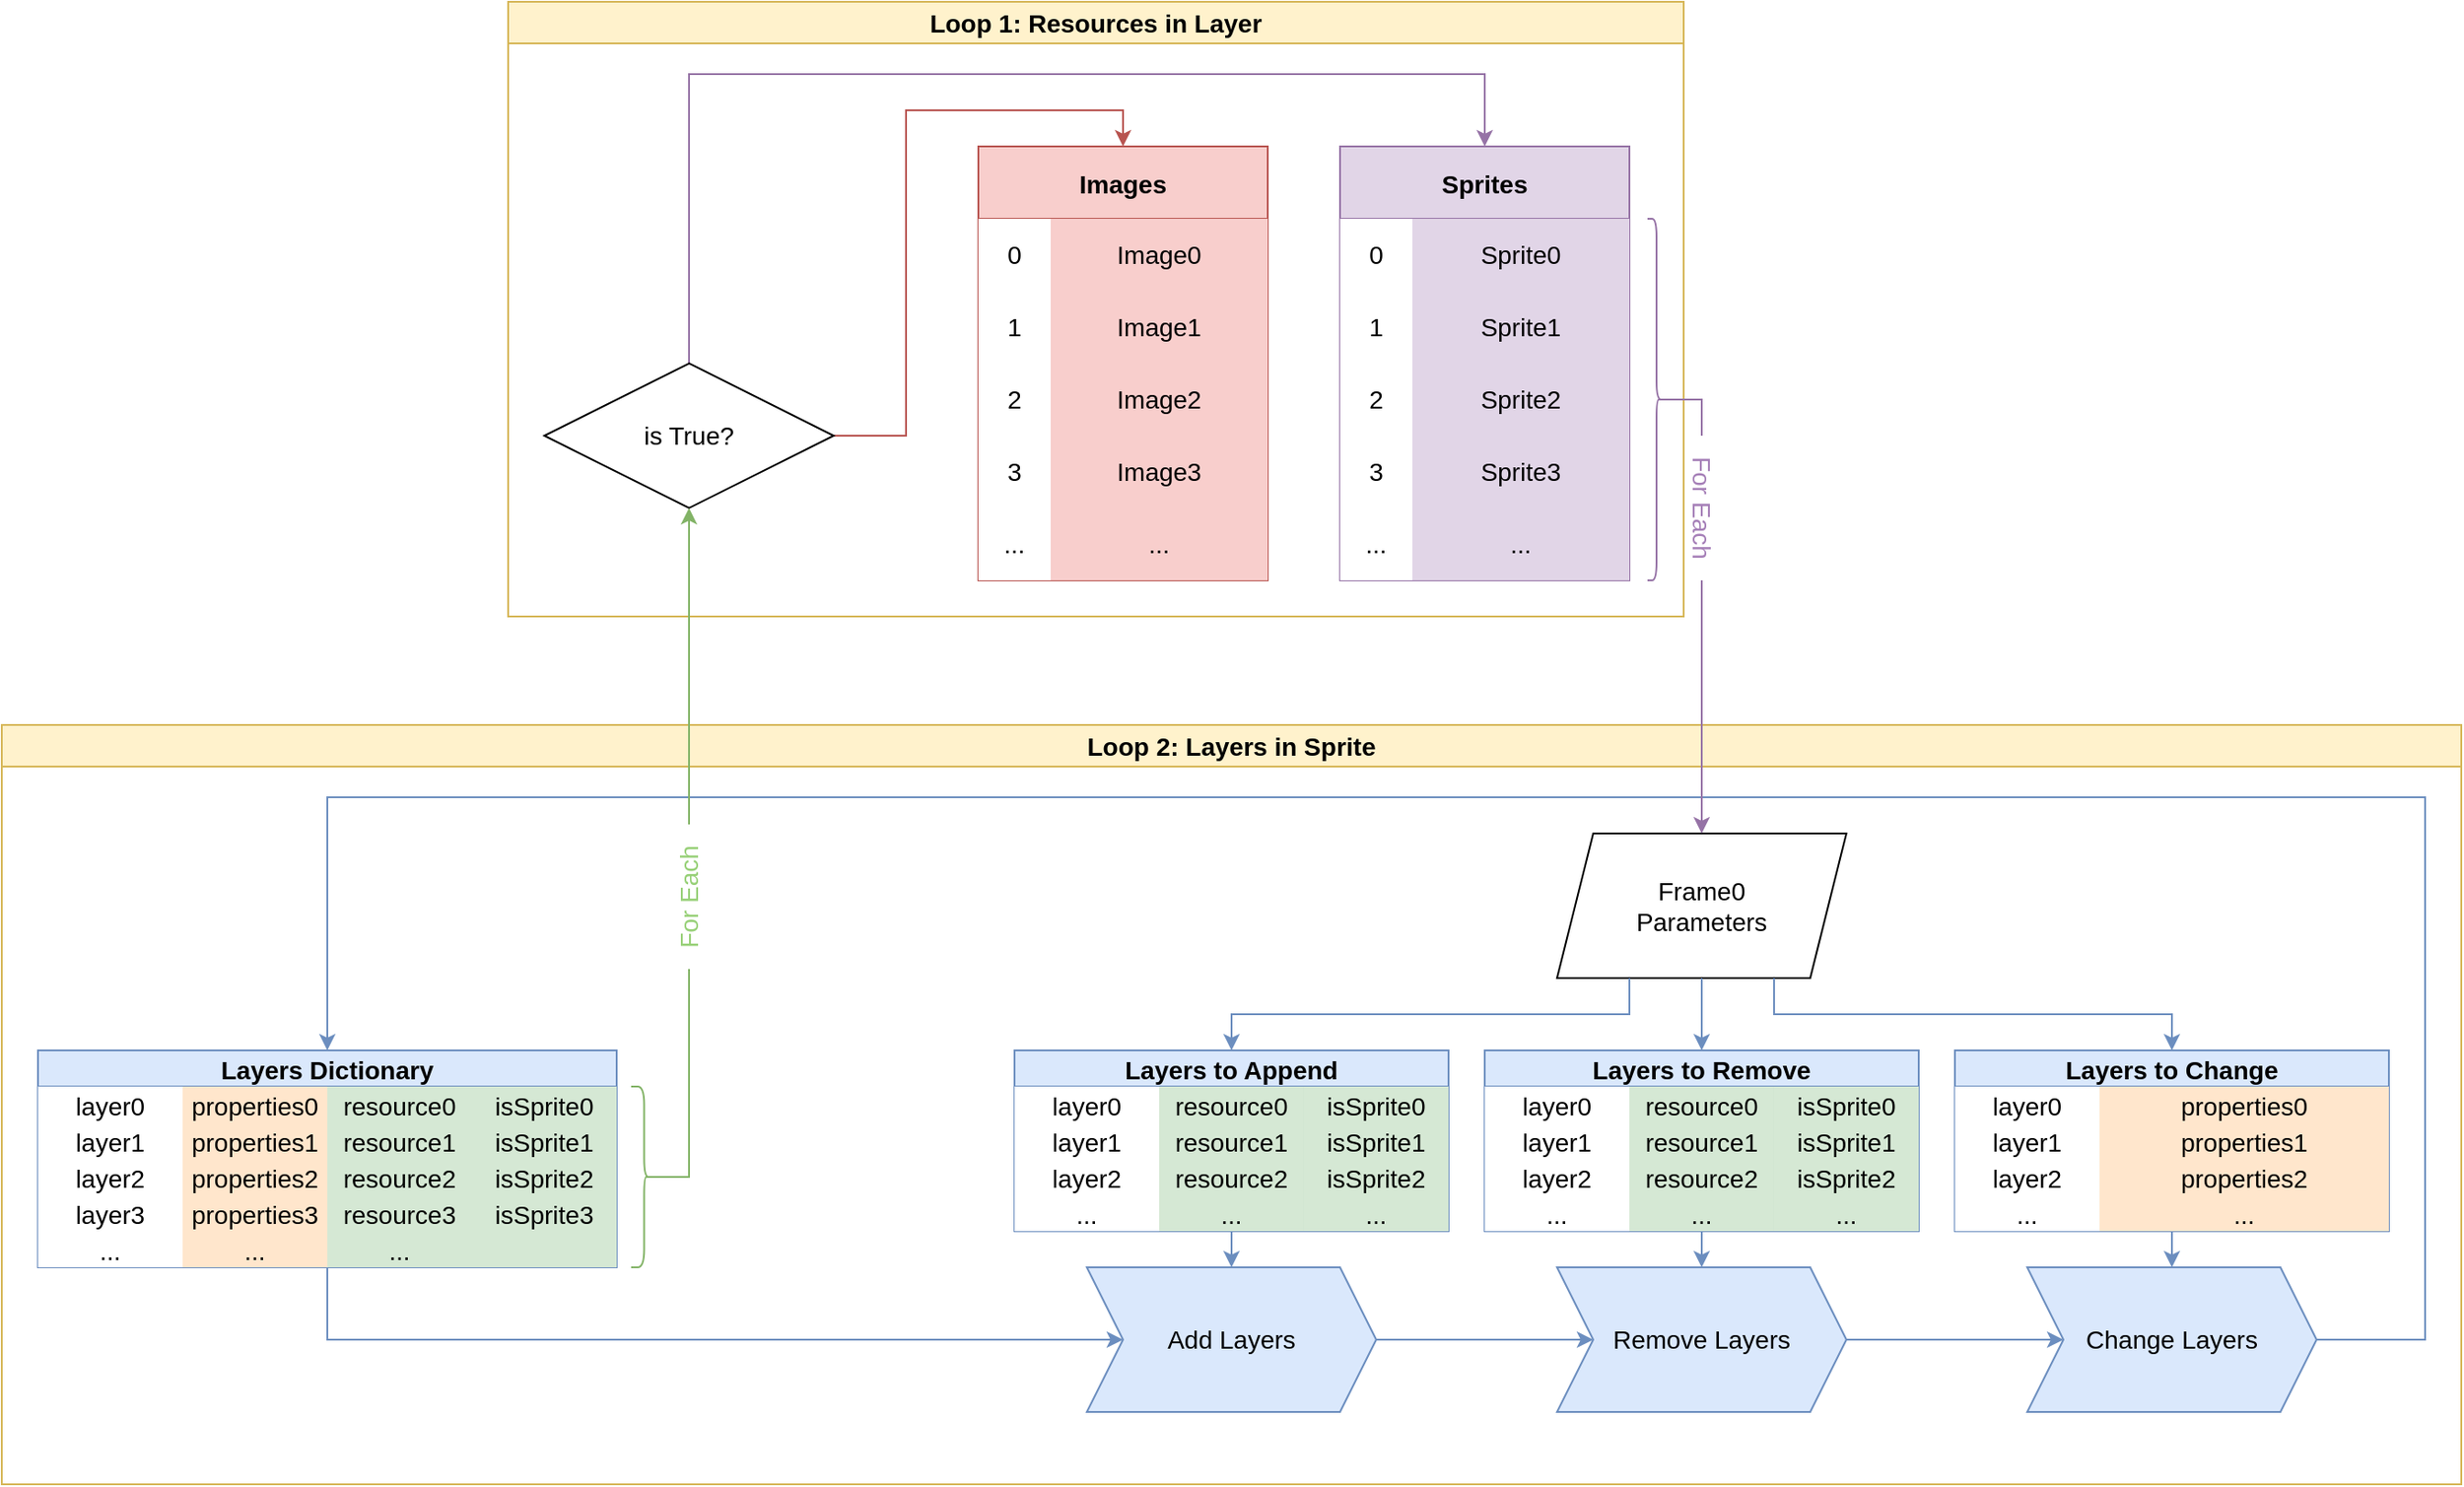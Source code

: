 <mxfile version="20.8.23" type="github">
  <diagram name="Page-1" id="c7558073-3199-34d8-9f00-42111426c3f3">
    <mxGraphModel dx="3225" dy="1462" grid="1" gridSize="10" guides="1" tooltips="1" connect="1" arrows="1" fold="1" page="0" pageScale="1" pageWidth="826" pageHeight="1169" background="#FFFFFF" math="0" shadow="0">
      <root>
        <mxCell id="0" />
        <mxCell id="1" parent="0" />
        <mxCell id="cezDRyDo6ckb8bEJlHmn-545" value="Loop 2: Layers in Sprite" style="swimlane;whiteSpace=wrap;html=1;labelBackgroundColor=none;fontSize=14;fillColor=#fff2cc;strokeColor=#d6b656;" vertex="1" parent="1">
          <mxGeometry x="-940" y="240" width="1360" height="420" as="geometry">
            <mxRectangle x="-940" y="240" width="200" height="30" as="alternateBounds" />
          </mxGeometry>
        </mxCell>
        <mxCell id="cezDRyDo6ckb8bEJlHmn-308" value="Layers to Append" style="shape=table;startSize=20;container=1;collapsible=0;childLayout=tableLayout;strokeColor=#6c8ebf;fontSize=14;fillColor=#dae8fc;fontStyle=1" vertex="1" parent="cezDRyDo6ckb8bEJlHmn-545">
          <mxGeometry x="559.99" y="180" width="240" height="100" as="geometry" />
        </mxCell>
        <mxCell id="cezDRyDo6ckb8bEJlHmn-309" value="" style="shape=tableRow;horizontal=0;startSize=0;swimlaneHead=0;swimlaneBody=0;strokeColor=inherit;top=0;left=0;bottom=0;right=0;collapsible=0;dropTarget=0;fillColor=none;points=[[0,0.5],[1,0.5]];portConstraint=eastwest;fontSize=14;" vertex="1" parent="cezDRyDo6ckb8bEJlHmn-308">
          <mxGeometry y="20" width="240" height="20" as="geometry" />
        </mxCell>
        <mxCell id="cezDRyDo6ckb8bEJlHmn-310" value="layer0" style="shape=partialRectangle;html=1;whiteSpace=wrap;connectable=0;overflow=hidden;top=0;left=0;bottom=0;right=0;pointerEvents=1;fontSize=14;" vertex="1" parent="cezDRyDo6ckb8bEJlHmn-309">
          <mxGeometry width="80" height="20" as="geometry">
            <mxRectangle width="80" height="20" as="alternateBounds" />
          </mxGeometry>
        </mxCell>
        <mxCell id="cezDRyDo6ckb8bEJlHmn-311" value="resource0" style="shape=partialRectangle;html=1;whiteSpace=wrap;connectable=0;strokeColor=#82b366;overflow=hidden;fillColor=#d5e8d4;top=0;left=0;bottom=0;right=0;pointerEvents=1;fontSize=14;" vertex="1" parent="cezDRyDo6ckb8bEJlHmn-309">
          <mxGeometry x="80" width="80" height="20" as="geometry">
            <mxRectangle width="80" height="20" as="alternateBounds" />
          </mxGeometry>
        </mxCell>
        <mxCell id="cezDRyDo6ckb8bEJlHmn-312" value="isSprite0" style="shape=partialRectangle;html=1;whiteSpace=wrap;connectable=0;strokeColor=#82b366;overflow=hidden;fillColor=#d5e8d4;top=0;left=0;bottom=0;right=0;pointerEvents=1;fontSize=14;" vertex="1" parent="cezDRyDo6ckb8bEJlHmn-309">
          <mxGeometry x="160" width="80" height="20" as="geometry">
            <mxRectangle width="80" height="20" as="alternateBounds" />
          </mxGeometry>
        </mxCell>
        <mxCell id="cezDRyDo6ckb8bEJlHmn-313" value="" style="shape=tableRow;horizontal=0;startSize=0;swimlaneHead=0;swimlaneBody=0;strokeColor=inherit;top=0;left=0;bottom=0;right=0;collapsible=0;dropTarget=0;fillColor=none;points=[[0,0.5],[1,0.5]];portConstraint=eastwest;fontSize=14;" vertex="1" parent="cezDRyDo6ckb8bEJlHmn-308">
          <mxGeometry y="40" width="240" height="20" as="geometry" />
        </mxCell>
        <mxCell id="cezDRyDo6ckb8bEJlHmn-314" value="layer1" style="shape=partialRectangle;html=1;whiteSpace=wrap;connectable=0;overflow=hidden;top=0;left=0;bottom=0;right=0;pointerEvents=1;fontSize=14;" vertex="1" parent="cezDRyDo6ckb8bEJlHmn-313">
          <mxGeometry width="80" height="20" as="geometry">
            <mxRectangle width="80" height="20" as="alternateBounds" />
          </mxGeometry>
        </mxCell>
        <mxCell id="cezDRyDo6ckb8bEJlHmn-315" value="resource1" style="shape=partialRectangle;html=1;whiteSpace=wrap;connectable=0;strokeColor=#82b366;overflow=hidden;fillColor=#d5e8d4;top=0;left=0;bottom=0;right=0;pointerEvents=1;fontSize=14;" vertex="1" parent="cezDRyDo6ckb8bEJlHmn-313">
          <mxGeometry x="80" width="80" height="20" as="geometry">
            <mxRectangle width="80" height="20" as="alternateBounds" />
          </mxGeometry>
        </mxCell>
        <mxCell id="cezDRyDo6ckb8bEJlHmn-316" value="isSprite1" style="shape=partialRectangle;html=1;whiteSpace=wrap;connectable=0;strokeColor=#82b366;overflow=hidden;fillColor=#d5e8d4;top=0;left=0;bottom=0;right=0;pointerEvents=1;fontSize=14;" vertex="1" parent="cezDRyDo6ckb8bEJlHmn-313">
          <mxGeometry x="160" width="80" height="20" as="geometry">
            <mxRectangle width="80" height="20" as="alternateBounds" />
          </mxGeometry>
        </mxCell>
        <mxCell id="cezDRyDo6ckb8bEJlHmn-317" value="" style="shape=tableRow;horizontal=0;startSize=0;swimlaneHead=0;swimlaneBody=0;strokeColor=inherit;top=0;left=0;bottom=0;right=0;collapsible=0;dropTarget=0;fillColor=none;points=[[0,0.5],[1,0.5]];portConstraint=eastwest;fontSize=14;" vertex="1" parent="cezDRyDo6ckb8bEJlHmn-308">
          <mxGeometry y="60" width="240" height="20" as="geometry" />
        </mxCell>
        <mxCell id="cezDRyDo6ckb8bEJlHmn-318" value="layer2" style="shape=partialRectangle;html=1;whiteSpace=wrap;connectable=0;overflow=hidden;top=0;left=0;bottom=0;right=0;pointerEvents=1;fontSize=14;" vertex="1" parent="cezDRyDo6ckb8bEJlHmn-317">
          <mxGeometry width="80" height="20" as="geometry">
            <mxRectangle width="80" height="20" as="alternateBounds" />
          </mxGeometry>
        </mxCell>
        <mxCell id="cezDRyDo6ckb8bEJlHmn-319" value="resource2" style="shape=partialRectangle;html=1;whiteSpace=wrap;connectable=0;strokeColor=#82b366;overflow=hidden;fillColor=#d5e8d4;top=0;left=0;bottom=0;right=0;pointerEvents=1;fontSize=14;" vertex="1" parent="cezDRyDo6ckb8bEJlHmn-317">
          <mxGeometry x="80" width="80" height="20" as="geometry">
            <mxRectangle width="80" height="20" as="alternateBounds" />
          </mxGeometry>
        </mxCell>
        <mxCell id="cezDRyDo6ckb8bEJlHmn-320" value="isSprite2" style="shape=partialRectangle;html=1;whiteSpace=wrap;connectable=0;strokeColor=#82b366;overflow=hidden;fillColor=#d5e8d4;top=0;left=0;bottom=0;right=0;pointerEvents=1;fontSize=14;" vertex="1" parent="cezDRyDo6ckb8bEJlHmn-317">
          <mxGeometry x="160" width="80" height="20" as="geometry">
            <mxRectangle width="80" height="20" as="alternateBounds" />
          </mxGeometry>
        </mxCell>
        <mxCell id="cezDRyDo6ckb8bEJlHmn-324" style="shape=tableRow;horizontal=0;startSize=0;swimlaneHead=0;swimlaneBody=0;strokeColor=inherit;top=0;left=0;bottom=0;right=0;collapsible=0;dropTarget=0;fillColor=none;points=[[0,0.5],[1,0.5]];portConstraint=eastwest;fontSize=14;" vertex="1" parent="cezDRyDo6ckb8bEJlHmn-308">
          <mxGeometry y="80" width="240" height="20" as="geometry" />
        </mxCell>
        <mxCell id="cezDRyDo6ckb8bEJlHmn-325" value="..." style="shape=partialRectangle;html=1;whiteSpace=wrap;connectable=0;overflow=hidden;top=0;left=0;bottom=0;right=0;pointerEvents=1;fontSize=14;" vertex="1" parent="cezDRyDo6ckb8bEJlHmn-324">
          <mxGeometry width="80" height="20" as="geometry">
            <mxRectangle width="80" height="20" as="alternateBounds" />
          </mxGeometry>
        </mxCell>
        <mxCell id="cezDRyDo6ckb8bEJlHmn-326" value="..." style="shape=partialRectangle;html=1;whiteSpace=wrap;connectable=0;strokeColor=#82b366;overflow=hidden;fillColor=#d5e8d4;top=0;left=0;bottom=0;right=0;pointerEvents=1;fontSize=14;" vertex="1" parent="cezDRyDo6ckb8bEJlHmn-324">
          <mxGeometry x="80" width="80" height="20" as="geometry">
            <mxRectangle width="80" height="20" as="alternateBounds" />
          </mxGeometry>
        </mxCell>
        <mxCell id="cezDRyDo6ckb8bEJlHmn-327" value="..." style="shape=partialRectangle;html=1;whiteSpace=wrap;connectable=0;strokeColor=#82b366;overflow=hidden;fillColor=#d5e8d4;top=0;left=0;bottom=0;right=0;pointerEvents=1;fontSize=14;" vertex="1" parent="cezDRyDo6ckb8bEJlHmn-324">
          <mxGeometry x="160" width="80" height="20" as="geometry">
            <mxRectangle width="80" height="20" as="alternateBounds" />
          </mxGeometry>
        </mxCell>
        <mxCell id="cezDRyDo6ckb8bEJlHmn-340" value="Layers to Remove" style="shape=table;startSize=20;container=1;collapsible=0;childLayout=tableLayout;strokeColor=#6c8ebf;fontSize=14;fillColor=#dae8fc;fontStyle=1" vertex="1" parent="cezDRyDo6ckb8bEJlHmn-545">
          <mxGeometry x="819.99" y="180" width="240" height="100" as="geometry" />
        </mxCell>
        <mxCell id="cezDRyDo6ckb8bEJlHmn-341" value="" style="shape=tableRow;horizontal=0;startSize=0;swimlaneHead=0;swimlaneBody=0;strokeColor=inherit;top=0;left=0;bottom=0;right=0;collapsible=0;dropTarget=0;fillColor=none;points=[[0,0.5],[1,0.5]];portConstraint=eastwest;fontSize=14;" vertex="1" parent="cezDRyDo6ckb8bEJlHmn-340">
          <mxGeometry y="20" width="240" height="20" as="geometry" />
        </mxCell>
        <mxCell id="cezDRyDo6ckb8bEJlHmn-342" value="layer0" style="shape=partialRectangle;html=1;whiteSpace=wrap;connectable=0;overflow=hidden;top=0;left=0;bottom=0;right=0;pointerEvents=1;fontSize=14;" vertex="1" parent="cezDRyDo6ckb8bEJlHmn-341">
          <mxGeometry width="80" height="20" as="geometry">
            <mxRectangle width="80" height="20" as="alternateBounds" />
          </mxGeometry>
        </mxCell>
        <mxCell id="cezDRyDo6ckb8bEJlHmn-343" value="resource0" style="shape=partialRectangle;html=1;whiteSpace=wrap;connectable=0;strokeColor=#82b366;overflow=hidden;fillColor=#d5e8d4;top=0;left=0;bottom=0;right=0;pointerEvents=1;fontSize=14;" vertex="1" parent="cezDRyDo6ckb8bEJlHmn-341">
          <mxGeometry x="80" width="80" height="20" as="geometry">
            <mxRectangle width="80" height="20" as="alternateBounds" />
          </mxGeometry>
        </mxCell>
        <mxCell id="cezDRyDo6ckb8bEJlHmn-344" value="isSprite0" style="shape=partialRectangle;html=1;whiteSpace=wrap;connectable=0;strokeColor=#82b366;overflow=hidden;fillColor=#d5e8d4;top=0;left=0;bottom=0;right=0;pointerEvents=1;fontSize=14;" vertex="1" parent="cezDRyDo6ckb8bEJlHmn-341">
          <mxGeometry x="160" width="80" height="20" as="geometry">
            <mxRectangle width="80" height="20" as="alternateBounds" />
          </mxGeometry>
        </mxCell>
        <mxCell id="cezDRyDo6ckb8bEJlHmn-345" value="" style="shape=tableRow;horizontal=0;startSize=0;swimlaneHead=0;swimlaneBody=0;strokeColor=inherit;top=0;left=0;bottom=0;right=0;collapsible=0;dropTarget=0;fillColor=none;points=[[0,0.5],[1,0.5]];portConstraint=eastwest;fontSize=14;" vertex="1" parent="cezDRyDo6ckb8bEJlHmn-340">
          <mxGeometry y="40" width="240" height="20" as="geometry" />
        </mxCell>
        <mxCell id="cezDRyDo6ckb8bEJlHmn-346" value="layer1" style="shape=partialRectangle;html=1;whiteSpace=wrap;connectable=0;overflow=hidden;top=0;left=0;bottom=0;right=0;pointerEvents=1;fontSize=14;" vertex="1" parent="cezDRyDo6ckb8bEJlHmn-345">
          <mxGeometry width="80" height="20" as="geometry">
            <mxRectangle width="80" height="20" as="alternateBounds" />
          </mxGeometry>
        </mxCell>
        <mxCell id="cezDRyDo6ckb8bEJlHmn-347" value="resource1" style="shape=partialRectangle;html=1;whiteSpace=wrap;connectable=0;strokeColor=#82b366;overflow=hidden;fillColor=#d5e8d4;top=0;left=0;bottom=0;right=0;pointerEvents=1;fontSize=14;" vertex="1" parent="cezDRyDo6ckb8bEJlHmn-345">
          <mxGeometry x="80" width="80" height="20" as="geometry">
            <mxRectangle width="80" height="20" as="alternateBounds" />
          </mxGeometry>
        </mxCell>
        <mxCell id="cezDRyDo6ckb8bEJlHmn-348" value="isSprite1" style="shape=partialRectangle;html=1;whiteSpace=wrap;connectable=0;strokeColor=#82b366;overflow=hidden;fillColor=#d5e8d4;top=0;left=0;bottom=0;right=0;pointerEvents=1;fontSize=14;" vertex="1" parent="cezDRyDo6ckb8bEJlHmn-345">
          <mxGeometry x="160" width="80" height="20" as="geometry">
            <mxRectangle width="80" height="20" as="alternateBounds" />
          </mxGeometry>
        </mxCell>
        <mxCell id="cezDRyDo6ckb8bEJlHmn-349" value="" style="shape=tableRow;horizontal=0;startSize=0;swimlaneHead=0;swimlaneBody=0;strokeColor=inherit;top=0;left=0;bottom=0;right=0;collapsible=0;dropTarget=0;fillColor=none;points=[[0,0.5],[1,0.5]];portConstraint=eastwest;fontSize=14;" vertex="1" parent="cezDRyDo6ckb8bEJlHmn-340">
          <mxGeometry y="60" width="240" height="20" as="geometry" />
        </mxCell>
        <mxCell id="cezDRyDo6ckb8bEJlHmn-350" value="layer2" style="shape=partialRectangle;html=1;whiteSpace=wrap;connectable=0;overflow=hidden;top=0;left=0;bottom=0;right=0;pointerEvents=1;fontSize=14;" vertex="1" parent="cezDRyDo6ckb8bEJlHmn-349">
          <mxGeometry width="80" height="20" as="geometry">
            <mxRectangle width="80" height="20" as="alternateBounds" />
          </mxGeometry>
        </mxCell>
        <mxCell id="cezDRyDo6ckb8bEJlHmn-351" value="resource2" style="shape=partialRectangle;html=1;whiteSpace=wrap;connectable=0;strokeColor=#82b366;overflow=hidden;fillColor=#d5e8d4;top=0;left=0;bottom=0;right=0;pointerEvents=1;fontSize=14;" vertex="1" parent="cezDRyDo6ckb8bEJlHmn-349">
          <mxGeometry x="80" width="80" height="20" as="geometry">
            <mxRectangle width="80" height="20" as="alternateBounds" />
          </mxGeometry>
        </mxCell>
        <mxCell id="cezDRyDo6ckb8bEJlHmn-352" value="isSprite2" style="shape=partialRectangle;html=1;whiteSpace=wrap;connectable=0;strokeColor=#82b366;overflow=hidden;fillColor=#d5e8d4;top=0;left=0;bottom=0;right=0;pointerEvents=1;fontSize=14;" vertex="1" parent="cezDRyDo6ckb8bEJlHmn-349">
          <mxGeometry x="160" width="80" height="20" as="geometry">
            <mxRectangle width="80" height="20" as="alternateBounds" />
          </mxGeometry>
        </mxCell>
        <mxCell id="cezDRyDo6ckb8bEJlHmn-353" style="shape=tableRow;horizontal=0;startSize=0;swimlaneHead=0;swimlaneBody=0;strokeColor=inherit;top=0;left=0;bottom=0;right=0;collapsible=0;dropTarget=0;fillColor=none;points=[[0,0.5],[1,0.5]];portConstraint=eastwest;fontSize=14;" vertex="1" parent="cezDRyDo6ckb8bEJlHmn-340">
          <mxGeometry y="80" width="240" height="20" as="geometry" />
        </mxCell>
        <mxCell id="cezDRyDo6ckb8bEJlHmn-354" value="..." style="shape=partialRectangle;html=1;whiteSpace=wrap;connectable=0;overflow=hidden;top=0;left=0;bottom=0;right=0;pointerEvents=1;fontSize=14;" vertex="1" parent="cezDRyDo6ckb8bEJlHmn-353">
          <mxGeometry width="80" height="20" as="geometry">
            <mxRectangle width="80" height="20" as="alternateBounds" />
          </mxGeometry>
        </mxCell>
        <mxCell id="cezDRyDo6ckb8bEJlHmn-355" value="..." style="shape=partialRectangle;html=1;whiteSpace=wrap;connectable=0;strokeColor=#82b366;overflow=hidden;fillColor=#d5e8d4;top=0;left=0;bottom=0;right=0;pointerEvents=1;fontSize=14;" vertex="1" parent="cezDRyDo6ckb8bEJlHmn-353">
          <mxGeometry x="80" width="80" height="20" as="geometry">
            <mxRectangle width="80" height="20" as="alternateBounds" />
          </mxGeometry>
        </mxCell>
        <mxCell id="cezDRyDo6ckb8bEJlHmn-356" value="..." style="shape=partialRectangle;html=1;whiteSpace=wrap;connectable=0;strokeColor=#82b366;overflow=hidden;fillColor=#d5e8d4;top=0;left=0;bottom=0;right=0;pointerEvents=1;fontSize=14;" vertex="1" parent="cezDRyDo6ckb8bEJlHmn-353">
          <mxGeometry x="160" width="80" height="20" as="geometry">
            <mxRectangle width="80" height="20" as="alternateBounds" />
          </mxGeometry>
        </mxCell>
        <mxCell id="cezDRyDo6ckb8bEJlHmn-357" value="Layers to Change" style="shape=table;startSize=20;container=1;collapsible=0;childLayout=tableLayout;strokeColor=#6c8ebf;fontSize=14;fillColor=#dae8fc;fontStyle=1" vertex="1" parent="cezDRyDo6ckb8bEJlHmn-545">
          <mxGeometry x="1079.99" y="180" width="240" height="100" as="geometry" />
        </mxCell>
        <mxCell id="cezDRyDo6ckb8bEJlHmn-358" value="" style="shape=tableRow;horizontal=0;startSize=0;swimlaneHead=0;swimlaneBody=0;strokeColor=inherit;top=0;left=0;bottom=0;right=0;collapsible=0;dropTarget=0;fillColor=none;points=[[0,0.5],[1,0.5]];portConstraint=eastwest;fontSize=14;" vertex="1" parent="cezDRyDo6ckb8bEJlHmn-357">
          <mxGeometry y="20" width="240" height="20" as="geometry" />
        </mxCell>
        <mxCell id="cezDRyDo6ckb8bEJlHmn-359" value="layer0" style="shape=partialRectangle;html=1;whiteSpace=wrap;connectable=0;overflow=hidden;top=0;left=0;bottom=0;right=0;pointerEvents=1;fontSize=14;" vertex="1" parent="cezDRyDo6ckb8bEJlHmn-358">
          <mxGeometry width="80" height="20" as="geometry">
            <mxRectangle width="80" height="20" as="alternateBounds" />
          </mxGeometry>
        </mxCell>
        <mxCell id="cezDRyDo6ckb8bEJlHmn-360" value="properties0" style="shape=partialRectangle;html=1;whiteSpace=wrap;connectable=0;strokeColor=#d79b00;overflow=hidden;fillColor=#ffe6cc;top=0;left=0;bottom=0;right=0;pointerEvents=1;fontSize=14;" vertex="1" parent="cezDRyDo6ckb8bEJlHmn-358">
          <mxGeometry x="80" width="160" height="20" as="geometry">
            <mxRectangle width="160" height="20" as="alternateBounds" />
          </mxGeometry>
        </mxCell>
        <mxCell id="cezDRyDo6ckb8bEJlHmn-362" value="" style="shape=tableRow;horizontal=0;startSize=0;swimlaneHead=0;swimlaneBody=0;strokeColor=inherit;top=0;left=0;bottom=0;right=0;collapsible=0;dropTarget=0;fillColor=none;points=[[0,0.5],[1,0.5]];portConstraint=eastwest;fontSize=14;" vertex="1" parent="cezDRyDo6ckb8bEJlHmn-357">
          <mxGeometry y="40" width="240" height="20" as="geometry" />
        </mxCell>
        <mxCell id="cezDRyDo6ckb8bEJlHmn-363" value="layer1" style="shape=partialRectangle;html=1;whiteSpace=wrap;connectable=0;overflow=hidden;top=0;left=0;bottom=0;right=0;pointerEvents=1;fontSize=14;" vertex="1" parent="cezDRyDo6ckb8bEJlHmn-362">
          <mxGeometry width="80" height="20" as="geometry">
            <mxRectangle width="80" height="20" as="alternateBounds" />
          </mxGeometry>
        </mxCell>
        <mxCell id="cezDRyDo6ckb8bEJlHmn-364" value="properties1" style="shape=partialRectangle;html=1;whiteSpace=wrap;connectable=0;strokeColor=#d79b00;overflow=hidden;fillColor=#ffe6cc;top=0;left=0;bottom=0;right=0;pointerEvents=1;fontSize=14;" vertex="1" parent="cezDRyDo6ckb8bEJlHmn-362">
          <mxGeometry x="80" width="160" height="20" as="geometry">
            <mxRectangle width="160" height="20" as="alternateBounds" />
          </mxGeometry>
        </mxCell>
        <mxCell id="cezDRyDo6ckb8bEJlHmn-366" value="" style="shape=tableRow;horizontal=0;startSize=0;swimlaneHead=0;swimlaneBody=0;strokeColor=inherit;top=0;left=0;bottom=0;right=0;collapsible=0;dropTarget=0;fillColor=none;points=[[0,0.5],[1,0.5]];portConstraint=eastwest;fontSize=14;" vertex="1" parent="cezDRyDo6ckb8bEJlHmn-357">
          <mxGeometry y="60" width="240" height="20" as="geometry" />
        </mxCell>
        <mxCell id="cezDRyDo6ckb8bEJlHmn-367" value="layer2" style="shape=partialRectangle;html=1;whiteSpace=wrap;connectable=0;overflow=hidden;top=0;left=0;bottom=0;right=0;pointerEvents=1;fontSize=14;" vertex="1" parent="cezDRyDo6ckb8bEJlHmn-366">
          <mxGeometry width="80" height="20" as="geometry">
            <mxRectangle width="80" height="20" as="alternateBounds" />
          </mxGeometry>
        </mxCell>
        <mxCell id="cezDRyDo6ckb8bEJlHmn-368" value="properties2" style="shape=partialRectangle;html=1;whiteSpace=wrap;connectable=0;strokeColor=#d79b00;overflow=hidden;fillColor=#ffe6cc;top=0;left=0;bottom=0;right=0;pointerEvents=1;fontSize=14;" vertex="1" parent="cezDRyDo6ckb8bEJlHmn-366">
          <mxGeometry x="80" width="160" height="20" as="geometry">
            <mxRectangle width="160" height="20" as="alternateBounds" />
          </mxGeometry>
        </mxCell>
        <mxCell id="cezDRyDo6ckb8bEJlHmn-370" style="shape=tableRow;horizontal=0;startSize=0;swimlaneHead=0;swimlaneBody=0;strokeColor=inherit;top=0;left=0;bottom=0;right=0;collapsible=0;dropTarget=0;fillColor=none;points=[[0,0.5],[1,0.5]];portConstraint=eastwest;fontSize=14;" vertex="1" parent="cezDRyDo6ckb8bEJlHmn-357">
          <mxGeometry y="80" width="240" height="20" as="geometry" />
        </mxCell>
        <mxCell id="cezDRyDo6ckb8bEJlHmn-371" value="..." style="shape=partialRectangle;html=1;whiteSpace=wrap;connectable=0;overflow=hidden;top=0;left=0;bottom=0;right=0;pointerEvents=1;fontSize=14;" vertex="1" parent="cezDRyDo6ckb8bEJlHmn-370">
          <mxGeometry width="80" height="20" as="geometry">
            <mxRectangle width="80" height="20" as="alternateBounds" />
          </mxGeometry>
        </mxCell>
        <mxCell id="cezDRyDo6ckb8bEJlHmn-372" value="..." style="shape=partialRectangle;html=1;whiteSpace=wrap;connectable=0;strokeColor=#d79b00;overflow=hidden;fillColor=#ffe6cc;top=0;left=0;bottom=0;right=0;pointerEvents=1;fontSize=14;" vertex="1" parent="cezDRyDo6ckb8bEJlHmn-370">
          <mxGeometry x="80" width="160" height="20" as="geometry">
            <mxRectangle width="160" height="20" as="alternateBounds" />
          </mxGeometry>
        </mxCell>
        <mxCell id="cezDRyDo6ckb8bEJlHmn-628" style="edgeStyle=orthogonalEdgeStyle;rounded=0;orthogonalLoop=1;jettySize=auto;html=1;exitX=1;exitY=0.5;exitDx=0;exitDy=0;fontSize=30;fontColor=#1A1A1A;endArrow=classic;endFill=1;fillColor=#dae8fc;strokeColor=#6c8ebf;" edge="1" parent="cezDRyDo6ckb8bEJlHmn-545" source="cezDRyDo6ckb8bEJlHmn-441" target="cezDRyDo6ckb8bEJlHmn-445">
          <mxGeometry relative="1" as="geometry" />
        </mxCell>
        <mxCell id="cezDRyDo6ckb8bEJlHmn-441" value="Add Layers" style="shape=step;perimeter=stepPerimeter;whiteSpace=wrap;html=1;fixedSize=1;labelBackgroundColor=none;fontSize=14;fillColor=#dae8fc;strokeColor=#6c8ebf;" vertex="1" parent="cezDRyDo6ckb8bEJlHmn-545">
          <mxGeometry x="599.99" y="300" width="160" height="80" as="geometry" />
        </mxCell>
        <mxCell id="cezDRyDo6ckb8bEJlHmn-444" style="edgeStyle=orthogonalEdgeStyle;rounded=0;orthogonalLoop=1;jettySize=auto;html=1;exitX=0.5;exitY=1;exitDx=0;exitDy=0;entryX=0.5;entryY=0;entryDx=0;entryDy=0;fontSize=14;fillColor=#dae8fc;strokeColor=#6c8ebf;" edge="1" parent="cezDRyDo6ckb8bEJlHmn-545" source="cezDRyDo6ckb8bEJlHmn-308" target="cezDRyDo6ckb8bEJlHmn-441">
          <mxGeometry relative="1" as="geometry">
            <mxPoint x="679.99" y="300" as="targetPoint" />
            <Array as="points" />
          </mxGeometry>
        </mxCell>
        <mxCell id="cezDRyDo6ckb8bEJlHmn-629" style="edgeStyle=orthogonalEdgeStyle;rounded=0;orthogonalLoop=1;jettySize=auto;html=1;exitX=1;exitY=0.5;exitDx=0;exitDy=0;entryX=0;entryY=0.5;entryDx=0;entryDy=0;fontSize=30;fontColor=#1A1A1A;endArrow=classic;endFill=1;fillColor=#dae8fc;strokeColor=#6c8ebf;" edge="1" parent="cezDRyDo6ckb8bEJlHmn-545" source="cezDRyDo6ckb8bEJlHmn-445" target="cezDRyDo6ckb8bEJlHmn-448">
          <mxGeometry relative="1" as="geometry" />
        </mxCell>
        <mxCell id="cezDRyDo6ckb8bEJlHmn-445" value="Remove Layers" style="shape=step;perimeter=stepPerimeter;whiteSpace=wrap;html=1;fixedSize=1;labelBackgroundColor=none;fontSize=14;fillColor=#dae8fc;strokeColor=#6c8ebf;" vertex="1" parent="cezDRyDo6ckb8bEJlHmn-545">
          <mxGeometry x="859.99" y="300" width="160" height="80" as="geometry" />
        </mxCell>
        <mxCell id="cezDRyDo6ckb8bEJlHmn-447" style="edgeStyle=orthogonalEdgeStyle;rounded=0;orthogonalLoop=1;jettySize=auto;html=1;exitX=0.5;exitY=1;exitDx=0;exitDy=0;entryX=0.5;entryY=0;entryDx=0;entryDy=0;fontSize=14;fillColor=#dae8fc;strokeColor=#6c8ebf;" edge="1" parent="cezDRyDo6ckb8bEJlHmn-545" source="cezDRyDo6ckb8bEJlHmn-340" target="cezDRyDo6ckb8bEJlHmn-445">
          <mxGeometry relative="1" as="geometry">
            <mxPoint x="939.99" y="300" as="targetPoint" />
          </mxGeometry>
        </mxCell>
        <mxCell id="cezDRyDo6ckb8bEJlHmn-448" value="Change Layers" style="shape=step;perimeter=stepPerimeter;whiteSpace=wrap;html=1;fixedSize=1;labelBackgroundColor=none;fontSize=14;fillColor=#dae8fc;strokeColor=#6c8ebf;" vertex="1" parent="cezDRyDo6ckb8bEJlHmn-545">
          <mxGeometry x="1119.99" y="300" width="160" height="80" as="geometry" />
        </mxCell>
        <mxCell id="cezDRyDo6ckb8bEJlHmn-449" style="edgeStyle=orthogonalEdgeStyle;rounded=0;orthogonalLoop=1;jettySize=auto;html=1;exitX=0.5;exitY=1;exitDx=0;exitDy=0;entryX=0.5;entryY=0;entryDx=0;entryDy=0;fontSize=14;fillColor=#dae8fc;strokeColor=#6c8ebf;" edge="1" parent="cezDRyDo6ckb8bEJlHmn-545" source="cezDRyDo6ckb8bEJlHmn-357" target="cezDRyDo6ckb8bEJlHmn-448">
          <mxGeometry relative="1" as="geometry">
            <mxPoint x="1199.99" y="300" as="targetPoint" />
            <Array as="points">
              <mxPoint x="1200" y="290" />
              <mxPoint x="1200" y="290" />
            </Array>
          </mxGeometry>
        </mxCell>
        <mxCell id="cezDRyDo6ckb8bEJlHmn-518" style="edgeStyle=orthogonalEdgeStyle;rounded=0;orthogonalLoop=1;jettySize=auto;html=1;exitX=0.5;exitY=1;exitDx=0;exitDy=0;entryX=0;entryY=0.5;entryDx=0;entryDy=0;fontSize=14;fillColor=#dae8fc;strokeColor=#6c8ebf;" edge="1" parent="cezDRyDo6ckb8bEJlHmn-545" source="cezDRyDo6ckb8bEJlHmn-464" target="cezDRyDo6ckb8bEJlHmn-441">
          <mxGeometry relative="1" as="geometry">
            <mxPoint x="619.99" y="340" as="targetPoint" />
            <Array as="points">
              <mxPoint x="180" y="340" />
            </Array>
          </mxGeometry>
        </mxCell>
        <mxCell id="cezDRyDo6ckb8bEJlHmn-464" value="Layers Dictionary" style="shape=table;startSize=20;container=1;collapsible=0;childLayout=tableLayout;strokeColor=#6c8ebf;fontSize=14;fillColor=#dae8fc;fontStyle=1" vertex="1" parent="cezDRyDo6ckb8bEJlHmn-545">
          <mxGeometry x="20" y="180" width="320.0" height="120" as="geometry" />
        </mxCell>
        <mxCell id="cezDRyDo6ckb8bEJlHmn-465" value="" style="shape=tableRow;horizontal=0;startSize=0;swimlaneHead=0;swimlaneBody=0;strokeColor=inherit;top=0;left=0;bottom=0;right=0;collapsible=0;dropTarget=0;fillColor=none;points=[[0,0.5],[1,0.5]];portConstraint=eastwest;fontSize=14;" vertex="1" parent="cezDRyDo6ckb8bEJlHmn-464">
          <mxGeometry y="20" width="320.0" height="20" as="geometry" />
        </mxCell>
        <mxCell id="cezDRyDo6ckb8bEJlHmn-466" value="layer0" style="shape=partialRectangle;html=1;whiteSpace=wrap;connectable=0;overflow=hidden;top=0;left=0;bottom=0;right=0;pointerEvents=1;fontSize=14;" vertex="1" parent="cezDRyDo6ckb8bEJlHmn-465">
          <mxGeometry width="80" height="20" as="geometry">
            <mxRectangle width="80" height="20" as="alternateBounds" />
          </mxGeometry>
        </mxCell>
        <mxCell id="cezDRyDo6ckb8bEJlHmn-467" value="properties0" style="shape=partialRectangle;html=1;whiteSpace=wrap;connectable=0;strokeColor=#d79b00;overflow=hidden;fillColor=#ffe6cc;top=0;left=0;bottom=0;right=0;pointerEvents=1;fontSize=14;" vertex="1" parent="cezDRyDo6ckb8bEJlHmn-465">
          <mxGeometry x="80" width="80" height="20" as="geometry">
            <mxRectangle width="80" height="20" as="alternateBounds" />
          </mxGeometry>
        </mxCell>
        <mxCell id="cezDRyDo6ckb8bEJlHmn-468" value="resource0" style="shape=partialRectangle;html=1;whiteSpace=wrap;connectable=0;strokeColor=#82b366;overflow=hidden;fillColor=#d5e8d4;top=0;left=0;bottom=0;right=0;pointerEvents=1;fontSize=14;" vertex="1" parent="cezDRyDo6ckb8bEJlHmn-465">
          <mxGeometry x="160" width="80" height="20" as="geometry">
            <mxRectangle width="80" height="20" as="alternateBounds" />
          </mxGeometry>
        </mxCell>
        <mxCell id="cezDRyDo6ckb8bEJlHmn-483" value="isSprite0" style="shape=partialRectangle;html=1;whiteSpace=wrap;connectable=0;strokeColor=#82b366;overflow=hidden;fillColor=#d5e8d4;top=0;left=0;bottom=0;right=0;pointerEvents=1;fontSize=14;" vertex="1" parent="cezDRyDo6ckb8bEJlHmn-465">
          <mxGeometry x="240" width="80" height="20" as="geometry">
            <mxRectangle width="80" height="20" as="alternateBounds" />
          </mxGeometry>
        </mxCell>
        <mxCell id="cezDRyDo6ckb8bEJlHmn-618" value="" style="shape=tableRow;horizontal=0;startSize=0;swimlaneHead=0;swimlaneBody=0;strokeColor=inherit;top=0;left=0;bottom=0;right=0;collapsible=0;dropTarget=0;fillColor=none;points=[[0,0.5],[1,0.5]];portConstraint=eastwest;fontSize=14;" vertex="1" parent="cezDRyDo6ckb8bEJlHmn-464">
          <mxGeometry y="40" width="320.0" height="20" as="geometry" />
        </mxCell>
        <mxCell id="cezDRyDo6ckb8bEJlHmn-619" value="layer1" style="shape=partialRectangle;html=1;whiteSpace=wrap;connectable=0;overflow=hidden;top=0;left=0;bottom=0;right=0;pointerEvents=1;fontSize=14;" vertex="1" parent="cezDRyDo6ckb8bEJlHmn-618">
          <mxGeometry width="80" height="20" as="geometry">
            <mxRectangle width="80" height="20" as="alternateBounds" />
          </mxGeometry>
        </mxCell>
        <mxCell id="cezDRyDo6ckb8bEJlHmn-620" value="properties1" style="shape=partialRectangle;html=1;whiteSpace=wrap;connectable=0;strokeColor=#d79b00;overflow=hidden;fillColor=#ffe6cc;top=0;left=0;bottom=0;right=0;pointerEvents=1;fontSize=14;" vertex="1" parent="cezDRyDo6ckb8bEJlHmn-618">
          <mxGeometry x="80" width="80" height="20" as="geometry">
            <mxRectangle width="80" height="20" as="alternateBounds" />
          </mxGeometry>
        </mxCell>
        <mxCell id="cezDRyDo6ckb8bEJlHmn-621" value="resource1" style="shape=partialRectangle;html=1;whiteSpace=wrap;connectable=0;strokeColor=#82b366;overflow=hidden;fillColor=#d5e8d4;top=0;left=0;bottom=0;right=0;pointerEvents=1;fontSize=14;" vertex="1" parent="cezDRyDo6ckb8bEJlHmn-618">
          <mxGeometry x="160" width="80" height="20" as="geometry">
            <mxRectangle width="80" height="20" as="alternateBounds" />
          </mxGeometry>
        </mxCell>
        <mxCell id="cezDRyDo6ckb8bEJlHmn-622" value="isSprite1" style="shape=partialRectangle;html=1;whiteSpace=wrap;connectable=0;strokeColor=#82b366;overflow=hidden;fillColor=#d5e8d4;top=0;left=0;bottom=0;right=0;pointerEvents=1;fontSize=14;" vertex="1" parent="cezDRyDo6ckb8bEJlHmn-618">
          <mxGeometry x="240" width="80" height="20" as="geometry">
            <mxRectangle width="80" height="20" as="alternateBounds" />
          </mxGeometry>
        </mxCell>
        <mxCell id="cezDRyDo6ckb8bEJlHmn-469" value="" style="shape=tableRow;horizontal=0;startSize=0;swimlaneHead=0;swimlaneBody=0;strokeColor=inherit;top=0;left=0;bottom=0;right=0;collapsible=0;dropTarget=0;fillColor=none;points=[[0,0.5],[1,0.5]];portConstraint=eastwest;fontSize=14;" vertex="1" parent="cezDRyDo6ckb8bEJlHmn-464">
          <mxGeometry y="60" width="320.0" height="20" as="geometry" />
        </mxCell>
        <mxCell id="cezDRyDo6ckb8bEJlHmn-470" value="layer2" style="shape=partialRectangle;html=1;whiteSpace=wrap;connectable=0;overflow=hidden;top=0;left=0;bottom=0;right=0;pointerEvents=1;fontSize=14;" vertex="1" parent="cezDRyDo6ckb8bEJlHmn-469">
          <mxGeometry width="80" height="20" as="geometry">
            <mxRectangle width="80" height="20" as="alternateBounds" />
          </mxGeometry>
        </mxCell>
        <mxCell id="cezDRyDo6ckb8bEJlHmn-471" value="properties2" style="shape=partialRectangle;html=1;whiteSpace=wrap;connectable=0;strokeColor=#d79b00;overflow=hidden;fillColor=#ffe6cc;top=0;left=0;bottom=0;right=0;pointerEvents=1;fontSize=14;" vertex="1" parent="cezDRyDo6ckb8bEJlHmn-469">
          <mxGeometry x="80" width="80" height="20" as="geometry">
            <mxRectangle width="80" height="20" as="alternateBounds" />
          </mxGeometry>
        </mxCell>
        <mxCell id="cezDRyDo6ckb8bEJlHmn-472" value="resource2" style="shape=partialRectangle;html=1;whiteSpace=wrap;connectable=0;strokeColor=#82b366;overflow=hidden;fillColor=#d5e8d4;top=0;left=0;bottom=0;right=0;pointerEvents=1;fontSize=14;" vertex="1" parent="cezDRyDo6ckb8bEJlHmn-469">
          <mxGeometry x="160" width="80" height="20" as="geometry">
            <mxRectangle width="80" height="20" as="alternateBounds" />
          </mxGeometry>
        </mxCell>
        <mxCell id="cezDRyDo6ckb8bEJlHmn-484" value="isSprite2" style="shape=partialRectangle;html=1;whiteSpace=wrap;connectable=0;strokeColor=#82b366;overflow=hidden;fillColor=#d5e8d4;top=0;left=0;bottom=0;right=0;pointerEvents=1;fontSize=14;" vertex="1" parent="cezDRyDo6ckb8bEJlHmn-469">
          <mxGeometry x="240" width="80" height="20" as="geometry">
            <mxRectangle width="80" height="20" as="alternateBounds" />
          </mxGeometry>
        </mxCell>
        <mxCell id="cezDRyDo6ckb8bEJlHmn-473" value="" style="shape=tableRow;horizontal=0;startSize=0;swimlaneHead=0;swimlaneBody=0;strokeColor=inherit;top=0;left=0;bottom=0;right=0;collapsible=0;dropTarget=0;fillColor=none;points=[[0,0.5],[1,0.5]];portConstraint=eastwest;fontSize=14;" vertex="1" parent="cezDRyDo6ckb8bEJlHmn-464">
          <mxGeometry y="80" width="320.0" height="20" as="geometry" />
        </mxCell>
        <mxCell id="cezDRyDo6ckb8bEJlHmn-474" value="layer3" style="shape=partialRectangle;html=1;whiteSpace=wrap;connectable=0;overflow=hidden;top=0;left=0;bottom=0;right=0;pointerEvents=1;fontSize=14;" vertex="1" parent="cezDRyDo6ckb8bEJlHmn-473">
          <mxGeometry width="80" height="20" as="geometry">
            <mxRectangle width="80" height="20" as="alternateBounds" />
          </mxGeometry>
        </mxCell>
        <mxCell id="cezDRyDo6ckb8bEJlHmn-475" value="properties3" style="shape=partialRectangle;html=1;whiteSpace=wrap;connectable=0;strokeColor=#d79b00;overflow=hidden;fillColor=#ffe6cc;top=0;left=0;bottom=0;right=0;pointerEvents=1;fontSize=14;" vertex="1" parent="cezDRyDo6ckb8bEJlHmn-473">
          <mxGeometry x="80" width="80" height="20" as="geometry">
            <mxRectangle width="80" height="20" as="alternateBounds" />
          </mxGeometry>
        </mxCell>
        <mxCell id="cezDRyDo6ckb8bEJlHmn-476" value="resource3" style="shape=partialRectangle;html=1;whiteSpace=wrap;connectable=0;strokeColor=#82b366;overflow=hidden;fillColor=#d5e8d4;top=0;left=0;bottom=0;right=0;pointerEvents=1;fontSize=14;" vertex="1" parent="cezDRyDo6ckb8bEJlHmn-473">
          <mxGeometry x="160" width="80" height="20" as="geometry">
            <mxRectangle width="80" height="20" as="alternateBounds" />
          </mxGeometry>
        </mxCell>
        <mxCell id="cezDRyDo6ckb8bEJlHmn-485" value="isSprite3" style="shape=partialRectangle;html=1;whiteSpace=wrap;connectable=0;strokeColor=#82b366;overflow=hidden;fillColor=#d5e8d4;top=0;left=0;bottom=0;right=0;pointerEvents=1;fontSize=14;" vertex="1" parent="cezDRyDo6ckb8bEJlHmn-473">
          <mxGeometry x="240" width="80" height="20" as="geometry">
            <mxRectangle width="80" height="20" as="alternateBounds" />
          </mxGeometry>
        </mxCell>
        <mxCell id="cezDRyDo6ckb8bEJlHmn-477" style="shape=tableRow;horizontal=0;startSize=0;swimlaneHead=0;swimlaneBody=0;strokeColor=inherit;top=0;left=0;bottom=0;right=0;collapsible=0;dropTarget=0;fillColor=none;points=[[0,0.5],[1,0.5]];portConstraint=eastwest;fontSize=14;" vertex="1" parent="cezDRyDo6ckb8bEJlHmn-464">
          <mxGeometry y="100" width="320.0" height="20" as="geometry" />
        </mxCell>
        <mxCell id="cezDRyDo6ckb8bEJlHmn-478" value="..." style="shape=partialRectangle;html=1;whiteSpace=wrap;connectable=0;overflow=hidden;top=0;left=0;bottom=0;right=0;pointerEvents=1;fontSize=14;" vertex="1" parent="cezDRyDo6ckb8bEJlHmn-477">
          <mxGeometry width="80" height="20" as="geometry">
            <mxRectangle width="80" height="20" as="alternateBounds" />
          </mxGeometry>
        </mxCell>
        <mxCell id="cezDRyDo6ckb8bEJlHmn-479" value="..." style="shape=partialRectangle;html=1;whiteSpace=wrap;connectable=0;strokeColor=#d79b00;overflow=hidden;fillColor=#ffe6cc;top=0;left=0;bottom=0;right=0;pointerEvents=1;fontSize=14;" vertex="1" parent="cezDRyDo6ckb8bEJlHmn-477">
          <mxGeometry x="80" width="80" height="20" as="geometry">
            <mxRectangle width="80" height="20" as="alternateBounds" />
          </mxGeometry>
        </mxCell>
        <mxCell id="cezDRyDo6ckb8bEJlHmn-480" value="..." style="shape=partialRectangle;html=1;whiteSpace=wrap;connectable=0;strokeColor=#82b366;overflow=hidden;fillColor=#d5e8d4;top=0;left=0;bottom=0;right=0;pointerEvents=1;fontSize=14;" vertex="1" parent="cezDRyDo6ckb8bEJlHmn-477">
          <mxGeometry x="160" width="80" height="20" as="geometry">
            <mxRectangle width="80" height="20" as="alternateBounds" />
          </mxGeometry>
        </mxCell>
        <mxCell id="cezDRyDo6ckb8bEJlHmn-486" style="shape=partialRectangle;html=1;whiteSpace=wrap;connectable=0;strokeColor=#82b366;overflow=hidden;fillColor=#d5e8d4;top=0;left=0;bottom=0;right=0;pointerEvents=1;fontSize=14;" vertex="1" parent="cezDRyDo6ckb8bEJlHmn-477">
          <mxGeometry x="240" width="80" height="20" as="geometry">
            <mxRectangle width="80" height="20" as="alternateBounds" />
          </mxGeometry>
        </mxCell>
        <mxCell id="cezDRyDo6ckb8bEJlHmn-554" value="Frame0&lt;br&gt;Parameters" style="shape=parallelogram;perimeter=parallelogramPerimeter;whiteSpace=wrap;html=1;fixedSize=1;rounded=0;shadow=0;glass=0;labelBackgroundColor=none;sketch=0;fillStyle=auto;fontSize=14;" vertex="1" parent="cezDRyDo6ckb8bEJlHmn-545">
          <mxGeometry x="859.99" y="60" width="160" height="80" as="geometry" />
        </mxCell>
        <mxCell id="cezDRyDo6ckb8bEJlHmn-556" style="edgeStyle=orthogonalEdgeStyle;rounded=0;orthogonalLoop=1;jettySize=auto;html=1;exitX=0.25;exitY=1;exitDx=0;exitDy=0;entryX=0.5;entryY=0;entryDx=0;entryDy=0;fontSize=14;fillColor=#dae8fc;strokeColor=#6c8ebf;" edge="1" parent="cezDRyDo6ckb8bEJlHmn-545" source="cezDRyDo6ckb8bEJlHmn-554" target="cezDRyDo6ckb8bEJlHmn-308">
          <mxGeometry relative="1" as="geometry" />
        </mxCell>
        <mxCell id="cezDRyDo6ckb8bEJlHmn-557" style="edgeStyle=orthogonalEdgeStyle;rounded=0;orthogonalLoop=1;jettySize=auto;html=1;exitX=0.5;exitY=1;exitDx=0;exitDy=0;entryX=0.5;entryY=0;entryDx=0;entryDy=0;fontSize=14;fillColor=#dae8fc;strokeColor=#6c8ebf;" edge="1" parent="cezDRyDo6ckb8bEJlHmn-545" source="cezDRyDo6ckb8bEJlHmn-554" target="cezDRyDo6ckb8bEJlHmn-340">
          <mxGeometry relative="1" as="geometry" />
        </mxCell>
        <mxCell id="cezDRyDo6ckb8bEJlHmn-558" style="edgeStyle=orthogonalEdgeStyle;rounded=0;orthogonalLoop=1;jettySize=auto;html=1;exitX=0.75;exitY=1;exitDx=0;exitDy=0;entryX=0.5;entryY=0;entryDx=0;entryDy=0;fontSize=14;fillColor=#dae8fc;strokeColor=#6c8ebf;" edge="1" parent="cezDRyDo6ckb8bEJlHmn-545" source="cezDRyDo6ckb8bEJlHmn-554" target="cezDRyDo6ckb8bEJlHmn-357">
          <mxGeometry relative="1" as="geometry" />
        </mxCell>
        <mxCell id="cezDRyDo6ckb8bEJlHmn-565" value="For Each" style="text;html=1;strokeColor=none;fillColor=none;align=center;verticalAlign=middle;whiteSpace=wrap;rounded=0;fontSize=14;rotation=-90;fontColor=#97D077;" vertex="1" parent="cezDRyDo6ckb8bEJlHmn-545">
          <mxGeometry x="340" y="80" width="80" height="30" as="geometry" />
        </mxCell>
        <mxCell id="cezDRyDo6ckb8bEJlHmn-573" style="edgeStyle=orthogonalEdgeStyle;rounded=0;orthogonalLoop=1;jettySize=auto;html=1;exitX=0.1;exitY=0.5;exitDx=0;exitDy=0;entryX=0;entryY=0.5;entryDx=0;entryDy=0;fontSize=14;fontColor=#97D077;fillColor=#d5e8d4;strokeColor=#82b366;endArrow=none;endFill=0;exitPerimeter=0;" edge="1" parent="cezDRyDo6ckb8bEJlHmn-545" source="cezDRyDo6ckb8bEJlHmn-615" target="cezDRyDo6ckb8bEJlHmn-565">
          <mxGeometry relative="1" as="geometry" />
        </mxCell>
        <mxCell id="cezDRyDo6ckb8bEJlHmn-614" style="edgeStyle=orthogonalEdgeStyle;rounded=0;orthogonalLoop=1;jettySize=auto;html=1;exitX=1;exitY=0.5;exitDx=0;exitDy=0;entryX=0.5;entryY=0;entryDx=0;entryDy=0;fontSize=14;fontColor=#1A1A1A;endArrow=classic;endFill=1;fillColor=#dae8fc;strokeColor=#6c8ebf;" edge="1" parent="cezDRyDo6ckb8bEJlHmn-545" source="cezDRyDo6ckb8bEJlHmn-448" target="cezDRyDo6ckb8bEJlHmn-464">
          <mxGeometry relative="1" as="geometry">
            <mxPoint x="1279.99" y="340" as="sourcePoint" />
            <Array as="points">
              <mxPoint x="1340" y="340" />
              <mxPoint x="1340" y="40" />
              <mxPoint x="180" y="40" />
            </Array>
          </mxGeometry>
        </mxCell>
        <mxCell id="cezDRyDo6ckb8bEJlHmn-615" value="" style="shape=curlyBracket;whiteSpace=wrap;html=1;rounded=1;flipH=1;labelPosition=right;verticalLabelPosition=middle;align=left;verticalAlign=middle;fontSize=14;size=0.4;fillColor=#d5e8d4;strokeColor=#82b366;" vertex="1" parent="cezDRyDo6ckb8bEJlHmn-545">
          <mxGeometry x="348" y="200" width="12" height="100" as="geometry" />
        </mxCell>
        <mxCell id="cezDRyDo6ckb8bEJlHmn-552" value="Loop 1: Resources in Layer" style="swimlane;whiteSpace=wrap;html=1;labelBackgroundColor=none;fontSize=14;fillColor=#fff2cc;strokeColor=#d6b656;fillStyle=auto;rounded=0;shadow=0;swimlaneLine=1;glass=0;swimlaneFillColor=none;" vertex="1" parent="1">
          <mxGeometry x="-660" y="-160" width="650" height="340" as="geometry" />
        </mxCell>
        <mxCell id="cezDRyDo6ckb8bEJlHmn-385" value="Sprites" style="shape=table;startSize=40;container=1;collapsible=0;childLayout=tableLayout;strokeColor=#9673a6;fontSize=14;labelBackgroundColor=none;fillColor=#e1d5e7;fontStyle=1" vertex="1" parent="cezDRyDo6ckb8bEJlHmn-552">
          <mxGeometry x="460" y="80" width="160" height="240" as="geometry" />
        </mxCell>
        <mxCell id="cezDRyDo6ckb8bEJlHmn-386" value="" style="shape=tableRow;horizontal=0;startSize=0;swimlaneHead=0;swimlaneBody=0;strokeColor=inherit;top=0;left=0;bottom=0;right=0;collapsible=0;dropTarget=0;fillColor=none;points=[[0,0.5],[1,0.5]];portConstraint=eastwest;fontSize=14;" vertex="1" parent="cezDRyDo6ckb8bEJlHmn-385">
          <mxGeometry y="40" width="160" height="40" as="geometry" />
        </mxCell>
        <mxCell id="cezDRyDo6ckb8bEJlHmn-410" value="0" style="shape=partialRectangle;html=1;whiteSpace=wrap;connectable=0;overflow=hidden;top=0;left=0;bottom=0;right=0;pointerEvents=1;fontSize=14;" vertex="1" parent="cezDRyDo6ckb8bEJlHmn-386">
          <mxGeometry width="40" height="40" as="geometry">
            <mxRectangle width="40" height="40" as="alternateBounds" />
          </mxGeometry>
        </mxCell>
        <mxCell id="cezDRyDo6ckb8bEJlHmn-387" value="Sprite0" style="shape=partialRectangle;html=1;whiteSpace=wrap;connectable=0;overflow=hidden;top=0;left=0;bottom=0;right=0;pointerEvents=1;fontSize=14;fillColor=#e1d5e7;strokeColor=#9673a6;" vertex="1" parent="cezDRyDo6ckb8bEJlHmn-386">
          <mxGeometry x="40" width="120" height="40" as="geometry">
            <mxRectangle width="120" height="40" as="alternateBounds" />
          </mxGeometry>
        </mxCell>
        <mxCell id="cezDRyDo6ckb8bEJlHmn-415" value="" style="shape=tableRow;horizontal=0;startSize=0;swimlaneHead=0;swimlaneBody=0;strokeColor=inherit;top=0;left=0;bottom=0;right=0;collapsible=0;dropTarget=0;fillColor=none;points=[[0,0.5],[1,0.5]];portConstraint=eastwest;fontSize=14;" vertex="1" parent="cezDRyDo6ckb8bEJlHmn-385">
          <mxGeometry y="80" width="160" height="40" as="geometry" />
        </mxCell>
        <mxCell id="cezDRyDo6ckb8bEJlHmn-416" value="1" style="shape=partialRectangle;html=1;whiteSpace=wrap;connectable=0;overflow=hidden;top=0;left=0;bottom=0;right=0;pointerEvents=1;fontSize=14;" vertex="1" parent="cezDRyDo6ckb8bEJlHmn-415">
          <mxGeometry width="40" height="40" as="geometry">
            <mxRectangle width="40" height="40" as="alternateBounds" />
          </mxGeometry>
        </mxCell>
        <mxCell id="cezDRyDo6ckb8bEJlHmn-417" value="Sprite1" style="shape=partialRectangle;html=1;whiteSpace=wrap;connectable=0;overflow=hidden;top=0;left=0;bottom=0;right=0;pointerEvents=1;fontSize=14;fillColor=#e1d5e7;strokeColor=#9673a6;" vertex="1" parent="cezDRyDo6ckb8bEJlHmn-415">
          <mxGeometry x="40" width="120" height="40" as="geometry">
            <mxRectangle width="120" height="40" as="alternateBounds" />
          </mxGeometry>
        </mxCell>
        <mxCell id="cezDRyDo6ckb8bEJlHmn-390" value="" style="shape=tableRow;horizontal=0;startSize=0;swimlaneHead=0;swimlaneBody=0;strokeColor=inherit;top=0;left=0;bottom=0;right=0;collapsible=0;dropTarget=0;fillColor=none;points=[[0,0.5],[1,0.5]];portConstraint=eastwest;fontSize=14;" vertex="1" parent="cezDRyDo6ckb8bEJlHmn-385">
          <mxGeometry y="120" width="160" height="40" as="geometry" />
        </mxCell>
        <mxCell id="cezDRyDo6ckb8bEJlHmn-411" value="2" style="shape=partialRectangle;html=1;whiteSpace=wrap;connectable=0;overflow=hidden;top=0;left=0;bottom=0;right=0;pointerEvents=1;fontSize=14;" vertex="1" parent="cezDRyDo6ckb8bEJlHmn-390">
          <mxGeometry width="40" height="40" as="geometry">
            <mxRectangle width="40" height="40" as="alternateBounds" />
          </mxGeometry>
        </mxCell>
        <mxCell id="cezDRyDo6ckb8bEJlHmn-391" value="Sprite2" style="shape=partialRectangle;html=1;whiteSpace=wrap;connectable=0;overflow=hidden;top=0;left=0;bottom=0;right=0;pointerEvents=1;fontSize=14;fillColor=#e1d5e7;strokeColor=#9673a6;" vertex="1" parent="cezDRyDo6ckb8bEJlHmn-390">
          <mxGeometry x="40" width="120" height="40" as="geometry">
            <mxRectangle width="120" height="40" as="alternateBounds" />
          </mxGeometry>
        </mxCell>
        <mxCell id="cezDRyDo6ckb8bEJlHmn-394" value="" style="shape=tableRow;horizontal=0;startSize=0;swimlaneHead=0;swimlaneBody=0;strokeColor=inherit;top=0;left=0;bottom=0;right=0;collapsible=0;dropTarget=0;fillColor=none;points=[[0,0.5],[1,0.5]];portConstraint=eastwest;fontSize=14;" vertex="1" parent="cezDRyDo6ckb8bEJlHmn-385">
          <mxGeometry y="160" width="160" height="40" as="geometry" />
        </mxCell>
        <mxCell id="cezDRyDo6ckb8bEJlHmn-412" value="3" style="shape=partialRectangle;html=1;whiteSpace=wrap;connectable=0;overflow=hidden;top=0;left=0;bottom=0;right=0;pointerEvents=1;fontSize=14;" vertex="1" parent="cezDRyDo6ckb8bEJlHmn-394">
          <mxGeometry width="40" height="40" as="geometry">
            <mxRectangle width="40" height="40" as="alternateBounds" />
          </mxGeometry>
        </mxCell>
        <mxCell id="cezDRyDo6ckb8bEJlHmn-395" value="Sprite3" style="shape=partialRectangle;html=1;whiteSpace=wrap;connectable=0;overflow=hidden;top=0;left=0;bottom=0;right=0;pointerEvents=1;fontSize=14;fillColor=#e1d5e7;strokeColor=#9673a6;" vertex="1" parent="cezDRyDo6ckb8bEJlHmn-394">
          <mxGeometry x="40" width="120" height="40" as="geometry">
            <mxRectangle width="120" height="40" as="alternateBounds" />
          </mxGeometry>
        </mxCell>
        <mxCell id="cezDRyDo6ckb8bEJlHmn-398" style="shape=tableRow;horizontal=0;startSize=0;swimlaneHead=0;swimlaneBody=0;strokeColor=inherit;top=0;left=0;bottom=0;right=0;collapsible=0;dropTarget=0;fillColor=none;points=[[0,0.5],[1,0.5]];portConstraint=eastwest;fontSize=14;" vertex="1" parent="cezDRyDo6ckb8bEJlHmn-385">
          <mxGeometry y="200" width="160" height="40" as="geometry" />
        </mxCell>
        <mxCell id="cezDRyDo6ckb8bEJlHmn-413" value="..." style="shape=partialRectangle;html=1;whiteSpace=wrap;connectable=0;overflow=hidden;top=0;left=0;bottom=0;right=0;pointerEvents=1;fontSize=14;" vertex="1" parent="cezDRyDo6ckb8bEJlHmn-398">
          <mxGeometry width="40" height="40" as="geometry">
            <mxRectangle width="40" height="40" as="alternateBounds" />
          </mxGeometry>
        </mxCell>
        <mxCell id="cezDRyDo6ckb8bEJlHmn-399" value="..." style="shape=partialRectangle;html=1;whiteSpace=wrap;connectable=0;overflow=hidden;top=0;left=0;bottom=0;right=0;pointerEvents=1;fontSize=14;fillColor=#e1d5e7;strokeColor=#9673a6;" vertex="1" parent="cezDRyDo6ckb8bEJlHmn-398">
          <mxGeometry x="40" width="120" height="40" as="geometry">
            <mxRectangle width="120" height="40" as="alternateBounds" />
          </mxGeometry>
        </mxCell>
        <mxCell id="cezDRyDo6ckb8bEJlHmn-528" value="Images" style="shape=table;startSize=40;container=1;collapsible=0;childLayout=tableLayout;strokeColor=#b85450;fontSize=14;labelBackgroundColor=none;fillColor=#f8cecc;fontStyle=1" vertex="1" parent="cezDRyDo6ckb8bEJlHmn-552">
          <mxGeometry x="260" y="80" width="160" height="240" as="geometry" />
        </mxCell>
        <mxCell id="cezDRyDo6ckb8bEJlHmn-529" value="" style="shape=tableRow;horizontal=0;startSize=0;swimlaneHead=0;swimlaneBody=0;strokeColor=inherit;top=0;left=0;bottom=0;right=0;collapsible=0;dropTarget=0;fillColor=none;points=[[0,0.5],[1,0.5]];portConstraint=eastwest;fontSize=14;" vertex="1" parent="cezDRyDo6ckb8bEJlHmn-528">
          <mxGeometry y="40" width="160" height="40" as="geometry" />
        </mxCell>
        <mxCell id="cezDRyDo6ckb8bEJlHmn-530" value="0" style="shape=partialRectangle;html=1;whiteSpace=wrap;connectable=0;overflow=hidden;top=0;left=0;bottom=0;right=0;pointerEvents=1;fontSize=14;" vertex="1" parent="cezDRyDo6ckb8bEJlHmn-529">
          <mxGeometry width="40" height="40" as="geometry">
            <mxRectangle width="40" height="40" as="alternateBounds" />
          </mxGeometry>
        </mxCell>
        <mxCell id="cezDRyDo6ckb8bEJlHmn-531" value="Image0" style="shape=partialRectangle;html=1;whiteSpace=wrap;connectable=0;overflow=hidden;top=0;left=0;bottom=0;right=0;pointerEvents=1;fontSize=14;fillColor=#f8cecc;strokeColor=#b85450;" vertex="1" parent="cezDRyDo6ckb8bEJlHmn-529">
          <mxGeometry x="40" width="120" height="40" as="geometry">
            <mxRectangle width="120" height="40" as="alternateBounds" />
          </mxGeometry>
        </mxCell>
        <mxCell id="cezDRyDo6ckb8bEJlHmn-532" value="" style="shape=tableRow;horizontal=0;startSize=0;swimlaneHead=0;swimlaneBody=0;strokeColor=inherit;top=0;left=0;bottom=0;right=0;collapsible=0;dropTarget=0;fillColor=none;points=[[0,0.5],[1,0.5]];portConstraint=eastwest;fontSize=14;" vertex="1" parent="cezDRyDo6ckb8bEJlHmn-528">
          <mxGeometry y="80" width="160" height="40" as="geometry" />
        </mxCell>
        <mxCell id="cezDRyDo6ckb8bEJlHmn-533" value="1" style="shape=partialRectangle;html=1;whiteSpace=wrap;connectable=0;overflow=hidden;top=0;left=0;bottom=0;right=0;pointerEvents=1;fontSize=14;" vertex="1" parent="cezDRyDo6ckb8bEJlHmn-532">
          <mxGeometry width="40" height="40" as="geometry">
            <mxRectangle width="40" height="40" as="alternateBounds" />
          </mxGeometry>
        </mxCell>
        <mxCell id="cezDRyDo6ckb8bEJlHmn-534" value="Image1" style="shape=partialRectangle;html=1;whiteSpace=wrap;connectable=0;overflow=hidden;top=0;left=0;bottom=0;right=0;pointerEvents=1;fontSize=14;fillColor=#f8cecc;strokeColor=#b85450;" vertex="1" parent="cezDRyDo6ckb8bEJlHmn-532">
          <mxGeometry x="40" width="120" height="40" as="geometry">
            <mxRectangle width="120" height="40" as="alternateBounds" />
          </mxGeometry>
        </mxCell>
        <mxCell id="cezDRyDo6ckb8bEJlHmn-535" value="" style="shape=tableRow;horizontal=0;startSize=0;swimlaneHead=0;swimlaneBody=0;strokeColor=inherit;top=0;left=0;bottom=0;right=0;collapsible=0;dropTarget=0;fillColor=none;points=[[0,0.5],[1,0.5]];portConstraint=eastwest;fontSize=14;" vertex="1" parent="cezDRyDo6ckb8bEJlHmn-528">
          <mxGeometry y="120" width="160" height="40" as="geometry" />
        </mxCell>
        <mxCell id="cezDRyDo6ckb8bEJlHmn-536" value="2" style="shape=partialRectangle;html=1;whiteSpace=wrap;connectable=0;overflow=hidden;top=0;left=0;bottom=0;right=0;pointerEvents=1;fontSize=14;" vertex="1" parent="cezDRyDo6ckb8bEJlHmn-535">
          <mxGeometry width="40" height="40" as="geometry">
            <mxRectangle width="40" height="40" as="alternateBounds" />
          </mxGeometry>
        </mxCell>
        <mxCell id="cezDRyDo6ckb8bEJlHmn-537" value="Image2" style="shape=partialRectangle;html=1;whiteSpace=wrap;connectable=0;overflow=hidden;top=0;left=0;bottom=0;right=0;pointerEvents=1;fontSize=14;fillColor=#f8cecc;strokeColor=#b85450;" vertex="1" parent="cezDRyDo6ckb8bEJlHmn-535">
          <mxGeometry x="40" width="120" height="40" as="geometry">
            <mxRectangle width="120" height="40" as="alternateBounds" />
          </mxGeometry>
        </mxCell>
        <mxCell id="cezDRyDo6ckb8bEJlHmn-538" value="" style="shape=tableRow;horizontal=0;startSize=0;swimlaneHead=0;swimlaneBody=0;strokeColor=inherit;top=0;left=0;bottom=0;right=0;collapsible=0;dropTarget=0;fillColor=none;points=[[0,0.5],[1,0.5]];portConstraint=eastwest;fontSize=14;" vertex="1" parent="cezDRyDo6ckb8bEJlHmn-528">
          <mxGeometry y="160" width="160" height="40" as="geometry" />
        </mxCell>
        <mxCell id="cezDRyDo6ckb8bEJlHmn-539" value="3" style="shape=partialRectangle;html=1;whiteSpace=wrap;connectable=0;overflow=hidden;top=0;left=0;bottom=0;right=0;pointerEvents=1;fontSize=14;" vertex="1" parent="cezDRyDo6ckb8bEJlHmn-538">
          <mxGeometry width="40" height="40" as="geometry">
            <mxRectangle width="40" height="40" as="alternateBounds" />
          </mxGeometry>
        </mxCell>
        <mxCell id="cezDRyDo6ckb8bEJlHmn-540" value="Image3" style="shape=partialRectangle;html=1;whiteSpace=wrap;connectable=0;overflow=hidden;top=0;left=0;bottom=0;right=0;pointerEvents=1;fontSize=14;fillColor=#f8cecc;strokeColor=#b85450;" vertex="1" parent="cezDRyDo6ckb8bEJlHmn-538">
          <mxGeometry x="40" width="120" height="40" as="geometry">
            <mxRectangle width="120" height="40" as="alternateBounds" />
          </mxGeometry>
        </mxCell>
        <mxCell id="cezDRyDo6ckb8bEJlHmn-541" style="shape=tableRow;horizontal=0;startSize=0;swimlaneHead=0;swimlaneBody=0;strokeColor=inherit;top=0;left=0;bottom=0;right=0;collapsible=0;dropTarget=0;fillColor=none;points=[[0,0.5],[1,0.5]];portConstraint=eastwest;fontSize=14;" vertex="1" parent="cezDRyDo6ckb8bEJlHmn-528">
          <mxGeometry y="200" width="160" height="40" as="geometry" />
        </mxCell>
        <mxCell id="cezDRyDo6ckb8bEJlHmn-542" value="..." style="shape=partialRectangle;html=1;whiteSpace=wrap;connectable=0;overflow=hidden;top=0;left=0;bottom=0;right=0;pointerEvents=1;fontSize=14;" vertex="1" parent="cezDRyDo6ckb8bEJlHmn-541">
          <mxGeometry width="40" height="40" as="geometry">
            <mxRectangle width="40" height="40" as="alternateBounds" />
          </mxGeometry>
        </mxCell>
        <mxCell id="cezDRyDo6ckb8bEJlHmn-543" value="..." style="shape=partialRectangle;html=1;whiteSpace=wrap;connectable=0;overflow=hidden;top=0;left=0;bottom=0;right=0;pointerEvents=1;fontSize=14;fillColor=#f8cecc;strokeColor=#b85450;" vertex="1" parent="cezDRyDo6ckb8bEJlHmn-541">
          <mxGeometry x="40" width="120" height="40" as="geometry">
            <mxRectangle width="120" height="40" as="alternateBounds" />
          </mxGeometry>
        </mxCell>
        <mxCell id="cezDRyDo6ckb8bEJlHmn-550" style="edgeStyle=orthogonalEdgeStyle;rounded=0;orthogonalLoop=1;jettySize=auto;html=1;exitX=0.5;exitY=0;exitDx=0;exitDy=0;entryX=0.5;entryY=0;entryDx=0;entryDy=0;fontSize=14;fillColor=#e1d5e7;strokeColor=#9673a6;" edge="1" parent="cezDRyDo6ckb8bEJlHmn-552" source="cezDRyDo6ckb8bEJlHmn-547" target="cezDRyDo6ckb8bEJlHmn-385">
          <mxGeometry relative="1" as="geometry">
            <Array as="points">
              <mxPoint x="100" y="40" />
              <mxPoint x="540" y="40" />
            </Array>
          </mxGeometry>
        </mxCell>
        <mxCell id="cezDRyDo6ckb8bEJlHmn-551" style="edgeStyle=orthogonalEdgeStyle;rounded=0;orthogonalLoop=1;jettySize=auto;html=1;exitX=1;exitY=0.5;exitDx=0;exitDy=0;entryX=0.5;entryY=0;entryDx=0;entryDy=0;fontSize=14;fillColor=#f8cecc;strokeColor=#b85450;" edge="1" parent="cezDRyDo6ckb8bEJlHmn-552" source="cezDRyDo6ckb8bEJlHmn-547" target="cezDRyDo6ckb8bEJlHmn-528">
          <mxGeometry relative="1" as="geometry">
            <Array as="points">
              <mxPoint x="220" y="240" />
              <mxPoint x="220" y="60" />
              <mxPoint x="340" y="60" />
            </Array>
          </mxGeometry>
        </mxCell>
        <mxCell id="cezDRyDo6ckb8bEJlHmn-547" value="is True?" style="rhombus;whiteSpace=wrap;html=1;labelBackgroundColor=none;fontSize=14;" vertex="1" parent="cezDRyDo6ckb8bEJlHmn-552">
          <mxGeometry x="20" y="200" width="160" height="80" as="geometry" />
        </mxCell>
        <mxCell id="cezDRyDo6ckb8bEJlHmn-616" value="" style="shape=curlyBracket;whiteSpace=wrap;html=1;rounded=1;flipH=1;labelPosition=right;verticalLabelPosition=middle;align=left;verticalAlign=middle;fontSize=14;fillColor=#e1d5e7;strokeColor=#9673a6;" vertex="1" parent="cezDRyDo6ckb8bEJlHmn-552">
          <mxGeometry x="630" y="120" width="10" height="200" as="geometry" />
        </mxCell>
        <mxCell id="cezDRyDo6ckb8bEJlHmn-576" style="edgeStyle=orthogonalEdgeStyle;rounded=0;orthogonalLoop=1;jettySize=auto;html=1;exitX=1;exitY=0.5;exitDx=0;exitDy=0;entryX=0.5;entryY=0;entryDx=0;entryDy=0;fontSize=14;fontColor=#97D077;endArrow=classic;endFill=1;fillColor=#e1d5e7;strokeColor=#9673a6;" edge="1" parent="1" source="cezDRyDo6ckb8bEJlHmn-564" target="cezDRyDo6ckb8bEJlHmn-554">
          <mxGeometry relative="1" as="geometry" />
        </mxCell>
        <mxCell id="cezDRyDo6ckb8bEJlHmn-564" value="For Each" style="text;html=1;strokeColor=none;fillColor=none;align=center;verticalAlign=middle;whiteSpace=wrap;rounded=0;fontSize=14;rotation=90;fontColor=#A680B8;" vertex="1" parent="1">
          <mxGeometry x="-40" y="105" width="80" height="30" as="geometry" />
        </mxCell>
        <mxCell id="cezDRyDo6ckb8bEJlHmn-574" style="edgeStyle=orthogonalEdgeStyle;rounded=0;orthogonalLoop=1;jettySize=auto;html=1;exitX=1;exitY=0.5;exitDx=0;exitDy=0;entryX=0.5;entryY=1;entryDx=0;entryDy=0;fontSize=14;fontColor=#97D077;fillColor=#d5e8d4;strokeColor=#82b366;" edge="1" parent="1" source="cezDRyDo6ckb8bEJlHmn-565" target="cezDRyDo6ckb8bEJlHmn-547">
          <mxGeometry relative="1" as="geometry" />
        </mxCell>
        <mxCell id="cezDRyDo6ckb8bEJlHmn-617" style="edgeStyle=orthogonalEdgeStyle;rounded=0;orthogonalLoop=1;jettySize=auto;html=1;exitX=0.1;exitY=0.5;exitDx=0;exitDy=0;exitPerimeter=0;entryX=0;entryY=0.5;entryDx=0;entryDy=0;fontSize=14;fontColor=#1A1A1A;endArrow=none;endFill=0;fillColor=#e1d5e7;strokeColor=#9673a6;" edge="1" parent="1" source="cezDRyDo6ckb8bEJlHmn-616" target="cezDRyDo6ckb8bEJlHmn-564">
          <mxGeometry relative="1" as="geometry" />
        </mxCell>
      </root>
    </mxGraphModel>
  </diagram>
</mxfile>
